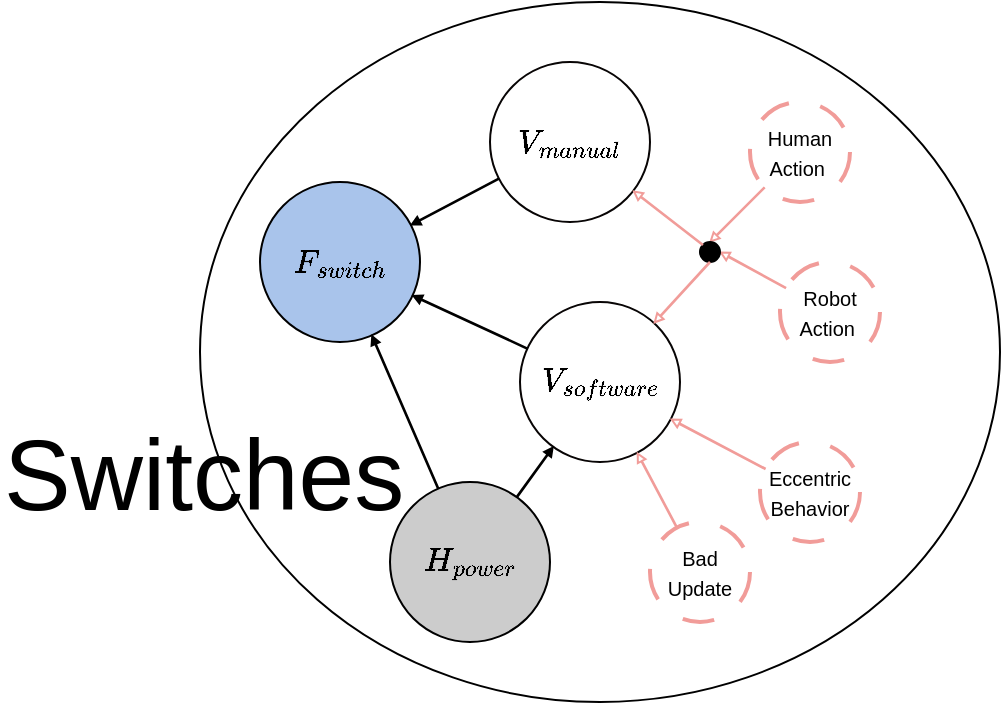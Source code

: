 <mxfile version="22.0.4" type="google">
  <diagram name="Page-1" id="q17thkZ2qw1JxOwLBn2O">
    <mxGraphModel grid="1" page="1" gridSize="10" guides="1" tooltips="1" connect="1" arrows="1" fold="1" pageScale="1" pageWidth="850" pageHeight="1100" math="1" shadow="0">
      <root>
        <mxCell id="0" />
        <mxCell id="1" parent="0" />
        <mxCell id="7x4Mbi4AJ-vY8Siddern-1" value="" style="ellipse;whiteSpace=wrap;html=1;strokeColor=#000000;" vertex="1" parent="1">
          <mxGeometry x="3680" y="1020" width="400" height="350" as="geometry" />
        </mxCell>
        <mxCell id="7x4Mbi4AJ-vY8Siddern-2" value="Switches" style="text;whiteSpace=wrap;html=1;fillColor=none;fontSize=50;" vertex="1" parent="1">
          <mxGeometry x="3580" y="1220" width="270" height="40" as="geometry" />
        </mxCell>
        <mxCell id="7x4Mbi4AJ-vY8Siddern-4" value="&lt;font style=&quot;font-size: 14px;&quot;&gt;$$F_{switch}$$&lt;/font&gt;" style="ellipse;whiteSpace=wrap;html=1;aspect=fixed;fillColor=#A9C4EB;" vertex="1" parent="1">
          <mxGeometry x="3710" y="1110" width="80" height="80" as="geometry" />
        </mxCell>
        <mxCell id="7x4Mbi4AJ-vY8Siddern-5" value="&lt;div&gt;&lt;font style=&quot;font-size: 14px;&quot;&gt;$$H_{power}$$&lt;/font&gt;&lt;/div&gt;" style="ellipse;whiteSpace=wrap;html=1;aspect=fixed;fillColor=#CCCCCC;" vertex="1" parent="1">
          <mxGeometry x="3775" y="1260" width="80" height="80" as="geometry" />
        </mxCell>
        <mxCell id="7x4Mbi4AJ-vY8Siddern-6" value="" style="shape=flexArrow;endArrow=classic;html=1;rounded=0;fillColor=#000000;width=0.323;endSize=1.065;endWidth=2.981;" edge="1" parent="1" source="7x4Mbi4AJ-vY8Siddern-5" target="7x4Mbi4AJ-vY8Siddern-4">
          <mxGeometry width="50" height="50" relative="1" as="geometry">
            <mxPoint x="4190" y="1191" as="sourcePoint" />
            <mxPoint x="4200" y="1149" as="targetPoint" />
          </mxGeometry>
        </mxCell>
        <mxCell id="7x4Mbi4AJ-vY8Siddern-7" value="&lt;font style=&quot;font-size: 14px;&quot;&gt;$$V_{manual}$$&lt;/font&gt;" style="ellipse;whiteSpace=wrap;html=1;aspect=fixed;fillColor=#FFFFFF;strokeColor=#080505;strokeWidth=1;" vertex="1" parent="1">
          <mxGeometry x="3825" y="1050" width="80" height="80" as="geometry" />
        </mxCell>
        <mxCell id="7x4Mbi4AJ-vY8Siddern-8" value="" style="shape=flexArrow;endArrow=classic;html=1;rounded=0;fillColor=#000000;width=0.323;endSize=1.065;endWidth=2.981;" edge="1" parent="1" source="7x4Mbi4AJ-vY8Siddern-7" target="7x4Mbi4AJ-vY8Siddern-4">
          <mxGeometry width="50" height="50" relative="1" as="geometry">
            <mxPoint x="3767" y="1070" as="sourcePoint" />
            <mxPoint x="3763" y="1120" as="targetPoint" />
          </mxGeometry>
        </mxCell>
        <mxCell id="7x4Mbi4AJ-vY8Siddern-15" value="&lt;font style=&quot;font-size: 14px;&quot;&gt;$$V_{software}$$&lt;/font&gt;" style="ellipse;whiteSpace=wrap;html=1;aspect=fixed;fillColor=#FFFFFF;strokeColor=#080505;strokeWidth=1;" vertex="1" parent="1">
          <mxGeometry x="3840" y="1170" width="80" height="80" as="geometry" />
        </mxCell>
        <mxCell id="7x4Mbi4AJ-vY8Siddern-16" value="" style="shape=flexArrow;endArrow=classic;html=1;rounded=0;fillColor=#000000;width=0.323;endSize=1.065;endWidth=2.981;" edge="1" parent="1" source="7x4Mbi4AJ-vY8Siddern-15" target="7x4Mbi4AJ-vY8Siddern-4">
          <mxGeometry width="50" height="50" relative="1" as="geometry">
            <mxPoint x="3839" y="1118" as="sourcePoint" />
            <mxPoint x="3795" y="1141" as="targetPoint" />
          </mxGeometry>
        </mxCell>
        <mxCell id="7x4Mbi4AJ-vY8Siddern-17" value="&lt;font style=&quot;font-size: 10px;&quot;&gt;Human Action&amp;nbsp;&lt;/font&gt;" style="ellipse;whiteSpace=wrap;html=1;aspect=fixed;fillColor=#FFFFFF;strokeColor=#F19C99;strokeWidth=2;dashed=1;dashPattern=8 8;" vertex="1" parent="1">
          <mxGeometry x="3955" y="1070" width="50" height="50" as="geometry" />
        </mxCell>
        <mxCell id="7x4Mbi4AJ-vY8Siddern-18" value="&lt;font style=&quot;font-size: 10px;&quot;&gt;Robot Action&amp;nbsp;&lt;/font&gt;" style="ellipse;whiteSpace=wrap;html=1;aspect=fixed;fillColor=#FFFFFF;strokeColor=#F19C99;strokeWidth=2;dashed=1;dashPattern=8 8;" vertex="1" parent="1">
          <mxGeometry x="3970" y="1150" width="50" height="50" as="geometry" />
        </mxCell>
        <mxCell id="7x4Mbi4AJ-vY8Siddern-19" value="" style="shape=flexArrow;endArrow=classic;html=1;rounded=0;width=0.323;endSize=1.065;endWidth=2.981;strokeColor=#F19C99;entryX=0.5;entryY=0;entryDx=0;entryDy=0;" edge="1" parent="1" source="7x4Mbi4AJ-vY8Siddern-17" target="7x4Mbi4AJ-vY8Siddern-26">
          <mxGeometry width="50" height="50" relative="1" as="geometry">
            <mxPoint x="4160" y="1155" as="sourcePoint" />
            <mxPoint x="3936" y="1180" as="targetPoint" />
          </mxGeometry>
        </mxCell>
        <mxCell id="7x4Mbi4AJ-vY8Siddern-20" value="" style="shape=flexArrow;endArrow=classic;html=1;rounded=0;width=0.323;endSize=1.065;endWidth=2.981;strokeColor=#F19C99;entryX=1;entryY=0.5;entryDx=0;entryDy=0;" edge="1" parent="1" source="7x4Mbi4AJ-vY8Siddern-18" target="7x4Mbi4AJ-vY8Siddern-26">
          <mxGeometry width="50" height="50" relative="1" as="geometry">
            <mxPoint x="3952" y="1150" as="sourcePoint" />
            <mxPoint x="3960" y="1194" as="targetPoint" />
          </mxGeometry>
        </mxCell>
        <mxCell id="7x4Mbi4AJ-vY8Siddern-21" value="" style="shape=flexArrow;endArrow=classic;html=1;rounded=0;fillColor=#000000;width=0.323;endSize=1.065;endWidth=2.981;" edge="1" parent="1" source="7x4Mbi4AJ-vY8Siddern-5" target="7x4Mbi4AJ-vY8Siddern-15">
          <mxGeometry width="50" height="50" relative="1" as="geometry">
            <mxPoint x="3809" y="1273" as="sourcePoint" />
            <mxPoint x="3776" y="1197" as="targetPoint" />
          </mxGeometry>
        </mxCell>
        <mxCell id="7x4Mbi4AJ-vY8Siddern-22" value="&lt;font style=&quot;font-size: 10px;&quot;&gt;Eccentric Behavior&lt;/font&gt;" style="ellipse;whiteSpace=wrap;html=1;aspect=fixed;fillColor=#FFFFFF;strokeColor=#F19C99;strokeWidth=2;dashed=1;dashPattern=8 8;" vertex="1" parent="1">
          <mxGeometry x="3960" y="1240" width="50" height="50" as="geometry" />
        </mxCell>
        <mxCell id="7x4Mbi4AJ-vY8Siddern-23" value="" style="shape=flexArrow;endArrow=classic;html=1;rounded=0;width=0.323;endSize=1.065;endWidth=2.981;strokeColor=#F19C99;" edge="1" parent="1" source="7x4Mbi4AJ-vY8Siddern-22" target="7x4Mbi4AJ-vY8Siddern-15">
          <mxGeometry width="50" height="50" relative="1" as="geometry">
            <mxPoint x="3970" y="1208" as="sourcePoint" />
            <mxPoint x="3930" y="1214" as="targetPoint" />
          </mxGeometry>
        </mxCell>
        <mxCell id="7x4Mbi4AJ-vY8Siddern-24" value="&lt;font style=&quot;font-size: 10px;&quot;&gt;Bad Update&lt;/font&gt;" style="ellipse;whiteSpace=wrap;html=1;aspect=fixed;fillColor=#FFFFFF;strokeColor=#F19C99;strokeWidth=2;dashed=1;dashPattern=8 8;" vertex="1" parent="1">
          <mxGeometry x="3905" y="1280" width="50" height="50" as="geometry" />
        </mxCell>
        <mxCell id="7x4Mbi4AJ-vY8Siddern-25" value="" style="shape=flexArrow;endArrow=classic;html=1;rounded=0;width=0.323;endSize=1.065;endWidth=2.981;strokeColor=#F19C99;" edge="1" parent="1" source="7x4Mbi4AJ-vY8Siddern-24" target="7x4Mbi4AJ-vY8Siddern-15">
          <mxGeometry width="50" height="50" relative="1" as="geometry">
            <mxPoint x="3973" y="1263" as="sourcePoint" />
            <mxPoint x="3925" y="1239" as="targetPoint" />
          </mxGeometry>
        </mxCell>
        <mxCell id="7x4Mbi4AJ-vY8Siddern-26" value="" style="ellipse;whiteSpace=wrap;html=1;aspect=fixed;fillColor=#000000;strokeColor=#000000;" vertex="1" parent="1">
          <mxGeometry x="3930" y="1140" width="10" height="10" as="geometry" />
        </mxCell>
        <mxCell id="7x4Mbi4AJ-vY8Siddern-28" value="" style="shape=flexArrow;endArrow=classic;html=1;rounded=0;width=0.323;endSize=1.065;endWidth=2.981;strokeColor=#F19C99;exitX=0.5;exitY=1;exitDx=0;exitDy=0;" edge="1" parent="1" source="7x4Mbi4AJ-vY8Siddern-26" target="7x4Mbi4AJ-vY8Siddern-15">
          <mxGeometry width="50" height="50" relative="1" as="geometry">
            <mxPoint x="3961" y="1126" as="sourcePoint" />
            <mxPoint x="3945" y="1150" as="targetPoint" />
          </mxGeometry>
        </mxCell>
        <mxCell id="7x4Mbi4AJ-vY8Siddern-29" value="" style="shape=flexArrow;endArrow=classic;html=1;rounded=0;width=0.323;endSize=1.065;endWidth=2.981;strokeColor=#F19C99;exitX=0;exitY=0;exitDx=0;exitDy=0;" edge="1" parent="1" source="7x4Mbi4AJ-vY8Siddern-26" target="7x4Mbi4AJ-vY8Siddern-7">
          <mxGeometry width="50" height="50" relative="1" as="geometry">
            <mxPoint x="3982" y="1166" as="sourcePoint" />
            <mxPoint x="3950" y="1155" as="targetPoint" />
          </mxGeometry>
        </mxCell>
      </root>
    </mxGraphModel>
  </diagram>
</mxfile>
